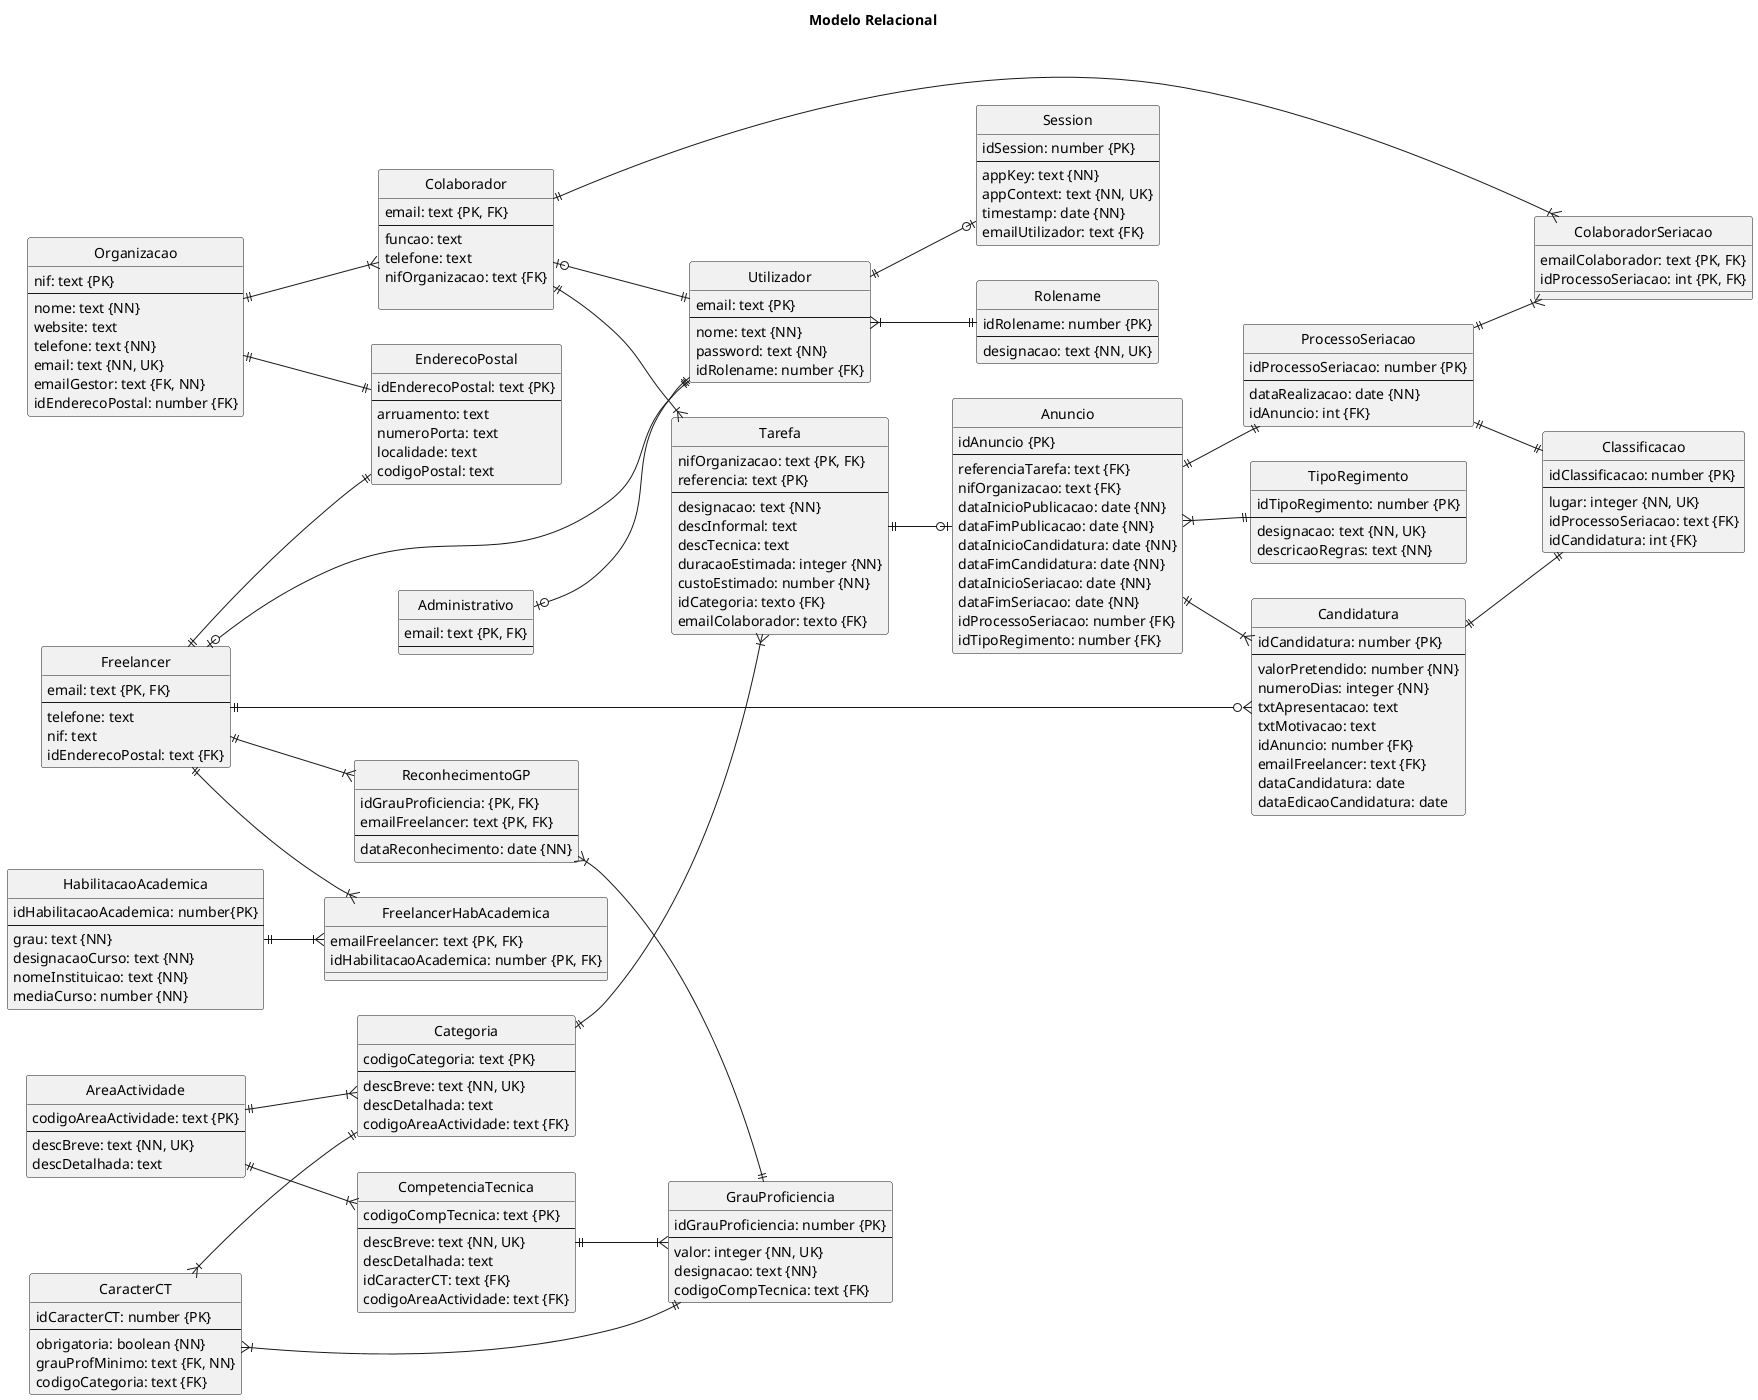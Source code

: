 @startuml

left to right direction
title Modelo Relacional

hide circle
'skinparam linetype ortho

entity "Organizacao" {
    nif: text {PK}     
    --
    nome: text {NN}
    website: text
    telefone: text {NN}
    email: text {NN, UK}
    emailGestor: text {FK, NN}
    idEnderecoPostal: number {FK}
}

entity "Colaborador" {
    email: text {PK, FK}
    --
    funcao: text
    telefone: text
    nifOrganizacao: text {FK}

}

entity "ColaboradorSeriacao" {
    emailColaborador: text {PK, FK}
    idProcessoSeriacao: int {PK, FK}
}

entity "Utilizador" {
    email: text {PK}
    --
    nome: text {NN}
    password: text {NN}
    idRolename: number {FK}
}

entity "Administrativo" {
    email: text {PK, FK}
    --
}

entity "Categoria" {
    codigoCategoria: text {PK}
    --
    descBreve: text {NN, UK}
    descDetalhada: text
    codigoAreaActividade: text {FK}
}

entity "CompetenciaTecnica" {
    codigoCompTecnica: text {PK}
    --
    descBreve: text {NN, UK}
    descDetalhada: text
    idCaracterCT: text {FK}
    codigoAreaActividade: text {FK}
}

entity "AreaActividade" {
    codigoAreaActividade: text {PK}
    --
    descBreve: text {NN, UK}
    descDetalhada: text
}

entity "GrauProficiencia" {
    idGrauProficiencia: number {PK}
    --
    valor: integer {NN, UK}
    designacao: text {NN}
    codigoCompTecnica: text {FK}
}

entity "Freelancer" {
    email: text {PK, FK}
    --
    telefone: text
    nif: text
    idEnderecoPostal: text {FK}
}

entity "EnderecoPostal" {
    idEnderecoPostal: text {PK}
    --
    arruamento: text 
    numeroPorta: text 
    localidade: text 
    codigoPostal: text 
}

entity "Tarefa" {
    nifOrganizacao: text {PK, FK}
    referencia: text {PK}
    --
    designacao: text {NN}
    descInformal: text
    descTecnica: text
    duracaoEstimada: integer {NN}
    custoEstimado: number {NN}
    idCategoria: texto {FK}
    emailColaborador: texto {FK}
}

entity "Anuncio" {
    idAnuncio {PK}
    --
    referenciaTarefa: text {FK}
    nifOrganizacao: text {FK}
    dataInicioPublicacao: date {NN}
    dataFimPublicacao: date {NN}
    dataInicioCandidatura: date {NN}
    dataFimCandidatura: date {NN}
    dataInicioSeriacao: date {NN} 
    dataFimSeriacao: date {NN}
    idProcessoSeriacao: number {FK}
    idTipoRegimento: number {FK}
}


entity "ProcessoSeriacao" {
    idProcessoSeriacao: number {PK}
    --
    dataRealizacao: date {NN}
    idAnuncio: int {FK}
}

entity "TipoRegimento" {
    idTipoRegimento: number {PK}
    --
    designacao: text {NN, UK}
    descricaoRegras: text {NN}
}

entity "Classificacao" {
    idClassificacao: number {PK}
    --
    lugar: integer {NN, UK}
    idProcessoSeriacao: text {FK}
    idCandidatura: int {FK}
}

entity "Candidatura" {
    idCandidatura: number {PK}
    --
    valorPretendido: number {NN}
    numeroDias: integer {NN}
    txtApresentacao: text
    txtMotivacao: text
    idAnuncio: number {FK}
    emailFreelancer: text {FK}
    dataCandidatura: date
    dataEdicaoCandidatura: date
}

entity "HabilitacaoAcademica" {
    idHabilitacaoAcademica: number{PK}
    --
    grau: text {NN}
    designacaoCurso: text {NN}
    nomeInstituicao: text {NN}
    mediaCurso: number {NN}
}

entity "ReconhecimentoGP" {
    idGrauProficiencia: {PK, FK}
    emailFreelancer: text {PK, FK}
    --
    dataReconhecimento: date {NN}
}

entity "FreelancerHabAcademica" {
    emailFreelancer: text {PK, FK}
    idHabilitacaoAcademica: number {PK, FK}
}

entity "CaracterCT" {
    idCaracterCT: number {PK}
    --
    obrigatoria: boolean {NN}
    grauProfMinimo: text {FK, NN}
    codigoCategoria: text {FK}
}

entity "Session" {
    idSession: number {PK}
    --
    appKey: text {NN}
    appContext: text {NN, UK}
    timestamp: date {NN}
    emailUtilizador: text {FK}
}

entity "Rolename" {
    idRolename: number {PK}
    --
    designacao: text {NN, UK}
}



AreaActividade ||--|{ Categoria
Freelancer |o--|| Utilizador
Administrativo |o--|| Utilizador
AreaActividade ||--|{ CompetenciaTecnica
CompetenciaTecnica ||--|{ GrauProficiencia
Colaborador ||--|{ Tarefa
Categoria ||--|{ Tarefa
Tarefa ||--o| Anuncio
Organizacao ||--|{ Colaborador
Colaborador |o--|| Utilizador
Anuncio ||--|{ Candidatura
Candidatura ||--|| Classificacao
Freelancer||--o{ Candidatura
Organizacao ||--|| EnderecoPostal
Freelancer ||--|| EnderecoPostal
Anuncio ||--|| ProcessoSeriacao
Anuncio }|--|| TipoRegimento
ProcessoSeriacao ||--|| Classificacao
Freelancer ||--|{ FreelancerHabAcademica
HabilitacaoAcademica ||--|{ FreelancerHabAcademica
Freelancer ||--|{ ReconhecimentoGP
ReconhecimentoGP }|--|| GrauProficiencia
CaracterCT }|--|| Categoria
CaracterCT }|--|| GrauProficiencia
ProcessoSeriacao ||--|{ ColaboradorSeriacao
Colaborador ||--|{ ColaboradorSeriacao
Utilizador }|--|| Rolename
Utilizador ||--o| Session

@enduml